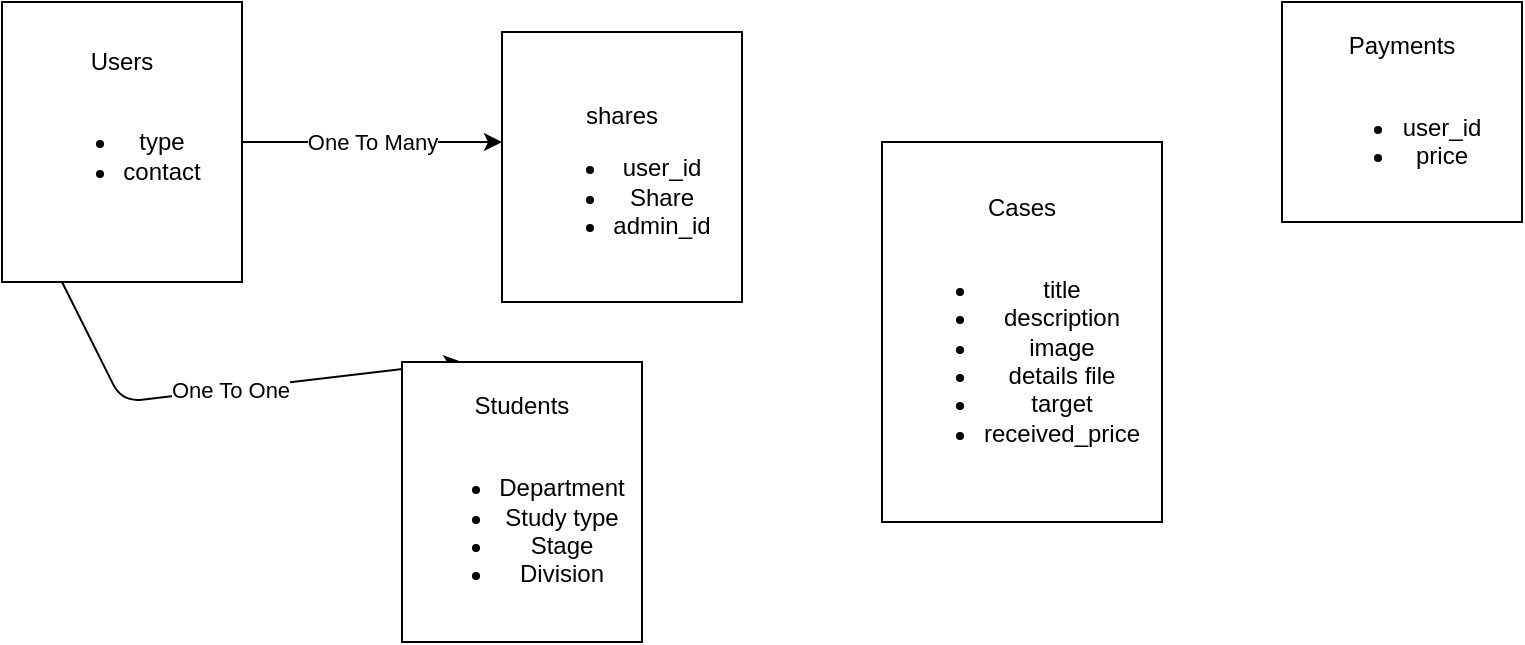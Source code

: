 <mxfile>
    <diagram id="6cggQjElA7jcxz0K3cPM" name="Page-1">
        <mxGraphModel dx="742" dy="445" grid="1" gridSize="10" guides="1" tooltips="1" connect="1" arrows="1" fold="1" page="1" pageScale="1" pageWidth="850" pageHeight="1100" math="0" shadow="0">
            <root>
                <mxCell id="0"/>
                <mxCell id="1" parent="0"/>
                <mxCell id="45" value="One To Many" style="edgeStyle=none;html=1;exitX=1;exitY=0.5;exitDx=0;exitDy=0;" parent="1" source="9" edge="1">
                    <mxGeometry relative="1" as="geometry">
                        <mxPoint x="250" y="80" as="targetPoint"/>
                    </mxGeometry>
                </mxCell>
                <mxCell id="46" style="edgeStyle=none;html=1;exitX=0.25;exitY=1;exitDx=0;exitDy=0;entryX=0.25;entryY=0;entryDx=0;entryDy=0;" parent="1" source="9" target="19" edge="1">
                    <mxGeometry relative="1" as="geometry">
                        <mxPoint x="30" y="270" as="targetPoint"/>
                        <Array as="points">
                            <mxPoint x="60" y="210"/>
                        </Array>
                    </mxGeometry>
                </mxCell>
                <mxCell id="51" value="One To One" style="edgeLabel;html=1;align=center;verticalAlign=middle;resizable=0;points=[];" parent="46" vertex="1" connectable="0">
                    <mxGeometry x="0.018" relative="1" as="geometry">
                        <mxPoint as="offset"/>
                    </mxGeometry>
                </mxCell>
                <mxCell id="9" value="Users&lt;br&gt;&lt;br&gt;&lt;ul&gt;&lt;li&gt;type&lt;/li&gt;&lt;li&gt;contact&lt;/li&gt;&lt;span&gt;&amp;nbsp;&lt;/span&gt;&lt;/ul&gt;" style="whiteSpace=wrap;html=1;" parent="1" vertex="1">
                    <mxGeometry y="10" width="120" height="140" as="geometry"/>
                </mxCell>
                <mxCell id="19" value="Students&lt;br&gt;&lt;br&gt;&lt;ul&gt;&lt;li&gt;Department&lt;/li&gt;&lt;li&gt;Study type&lt;br&gt;&lt;/li&gt;&lt;li&gt;Stage&lt;/li&gt;&lt;li&gt;Division&lt;/li&gt;&lt;/ul&gt;" style="whiteSpace=wrap;html=1;" parent="1" vertex="1">
                    <mxGeometry x="200" y="190" width="120" height="140" as="geometry"/>
                </mxCell>
                <mxCell id="28" value="Cases&lt;br&gt;&lt;br&gt;&lt;ul&gt;&lt;li&gt;title&lt;/li&gt;&lt;li&gt;description&lt;/li&gt;&lt;li&gt;image&lt;/li&gt;&lt;li&gt;details file&lt;/li&gt;&lt;li&gt;target&lt;/li&gt;&lt;li&gt;received_price&lt;/li&gt;&lt;/ul&gt;" style="whiteSpace=wrap;html=1;" parent="1" vertex="1">
                    <mxGeometry x="440" y="80" width="140" height="190" as="geometry"/>
                </mxCell>
                <mxCell id="36" value="Payments&lt;br&gt;&lt;br&gt;&lt;ul&gt;&lt;li&gt;user_id&lt;/li&gt;&lt;li&gt;price&lt;/li&gt;&lt;/ul&gt;" style="whiteSpace=wrap;html=1;" parent="1" vertex="1">
                    <mxGeometry x="640" y="10" width="120" height="110" as="geometry"/>
                </mxCell>
                <mxCell id="53" value="&lt;font face=&quot;monospace&quot;&gt;&lt;font color=&quot;rgba(0, 0, 0, 0)&quot;&gt;&lt;span style=&quot;font-size: 0px&quot;&gt;shares%3CmxGraphModel%3E%3Croot%3E%3CmxCell%20id%3D%220%22%2F%3E%3CmxCell%20id%3D%221%22%20parent%3D%220%22%2F%3E%3CmxCell%20id%3D%222%22%20value%3D%22Payments%26lt%3Bbr%26gt%3B%26lt%3Bbr%26gt%3B%26lt%3Bul%26gt%3B%26lt%3Bli%26gt%3Buser_id%26lt%3B%2Fli%26gt%3B%26lt%3Bli%26gt%3Bprice%26lt%3B%2Fli%26gt%3B%26lt%3B%2Ful%26gt%3B%22%20style%3D%22whiteSpace%3Dwrap%3Bhtml%3D1%3B%22%20vertex%3D%221%22%20parent%3D%221%22%3E%3CmxGeometry%20x%3D%22700%22%20y%3D%2225%22%20width%3D%22120%22%20height%3D%22110%22%20as%3D%22geometry%22%2F%3E%3C%2FmxCell%3E%3C%2Froot%3E%3C%2FmxGraphModel%3E&lt;/span&gt;&lt;/font&gt;&lt;font color=&quot;#ba0000&quot;&gt;&lt;span style=&quot;font-size: 0px&quot;&gt;shares&lt;/span&gt;&lt;/font&gt;&lt;br&gt;&lt;/font&gt;&lt;font color=&quot;rgba(0, 0, 0, 0)&quot; face=&quot;monospace&quot;&gt;&lt;span style=&quot;font-size: 0px&quot;&gt;shares%3CmxGraphModel%3E%3Croot%3E%3CmxCell%20id%3D%220%22%2F%3E%3CmxCell%20id%3D%221%22%20parent%3D%220%22%2F%3E%3CmxCell%20id%3D%222%22%20value%3D%22Payments%26lt%3Bbr%26gt%3B%26lt%3Bbr%26gt%3B%26lt%3Bul%26gt%3B%26lt%3Bli%26gt%3Buser_id%26lt%3B%2Fli%26gt%3B%26lt%3Bli%26gt%3Bprice%26lt%3B%2Fli%26gt%3B%26lt%3B%2Ful%26gt%3B%22%20style%3D%22whiteSpace%3Dwrap%3Bhtml%3D1%3B%22%20vertex%3D%221%22%20parent%3D%221%22%3E%3CmxGeometry%20x%3D%22700%22%20y%3D%2225%22%20width%3D%22120%22%20height%3D%22110%22%20as%3D%22geometry%22%2F%3E%3C%2FmxCell%3E%3C%2Froot%3E%3C%2FmxGraphModel%3E&lt;/span&gt;&lt;/font&gt;&lt;font color=&quot;#ba0000&quot; face=&quot;monospace&quot;&gt;&lt;span style=&quot;font-size: 0px&quot;&gt;shares&lt;/span&gt;&lt;/font&gt;&lt;span&gt;shares&lt;/span&gt;&lt;font color=&quot;#ba0000&quot; face=&quot;monospace&quot;&gt;&lt;span style=&quot;font-size: 0px&quot;&gt;&lt;br&gt;&lt;/span&gt;&lt;/font&gt;&lt;ul&gt;&lt;li&gt;user_id&lt;/li&gt;&lt;li&gt;Share&lt;/li&gt;&lt;li&gt;admin_id&lt;/li&gt;&lt;/ul&gt;" style="whiteSpace=wrap;html=1;" parent="1" vertex="1">
                    <mxGeometry x="250" y="25" width="120" height="135" as="geometry"/>
                </mxCell>
            </root>
        </mxGraphModel>
    </diagram>
</mxfile>